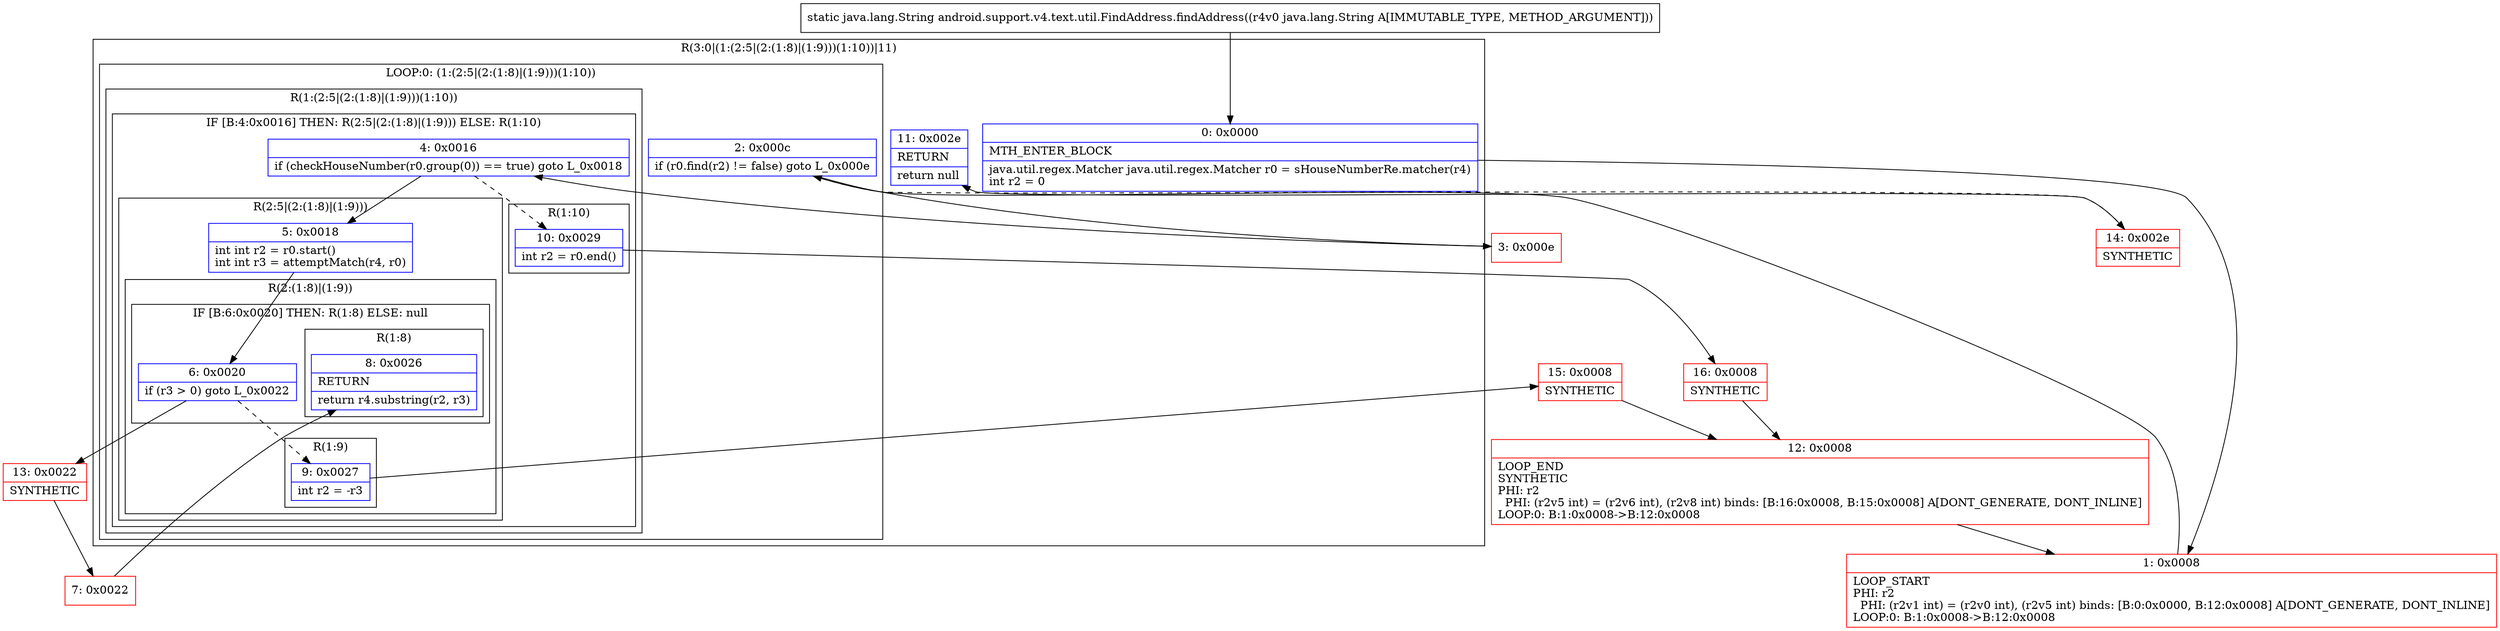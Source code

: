 digraph "CFG forandroid.support.v4.text.util.FindAddress.findAddress(Ljava\/lang\/String;)Ljava\/lang\/String;" {
subgraph cluster_Region_1306996479 {
label = "R(3:0|(1:(2:5|(2:(1:8)|(1:9)))(1:10))|11)";
node [shape=record,color=blue];
Node_0 [shape=record,label="{0\:\ 0x0000|MTH_ENTER_BLOCK\l|java.util.regex.Matcher java.util.regex.Matcher r0 = sHouseNumberRe.matcher(r4)\lint r2 = 0\l}"];
subgraph cluster_LoopRegion_2066562444 {
label = "LOOP:0: (1:(2:5|(2:(1:8)|(1:9)))(1:10))";
node [shape=record,color=blue];
Node_2 [shape=record,label="{2\:\ 0x000c|if (r0.find(r2) != false) goto L_0x000e\l}"];
subgraph cluster_Region_1243102754 {
label = "R(1:(2:5|(2:(1:8)|(1:9)))(1:10))";
node [shape=record,color=blue];
subgraph cluster_IfRegion_1864014209 {
label = "IF [B:4:0x0016] THEN: R(2:5|(2:(1:8)|(1:9))) ELSE: R(1:10)";
node [shape=record,color=blue];
Node_4 [shape=record,label="{4\:\ 0x0016|if (checkHouseNumber(r0.group(0)) == true) goto L_0x0018\l}"];
subgraph cluster_Region_1320649947 {
label = "R(2:5|(2:(1:8)|(1:9)))";
node [shape=record,color=blue];
Node_5 [shape=record,label="{5\:\ 0x0018|int int r2 = r0.start()\lint int r3 = attemptMatch(r4, r0)\l}"];
subgraph cluster_Region_236696910 {
label = "R(2:(1:8)|(1:9))";
node [shape=record,color=blue];
subgraph cluster_IfRegion_1636748613 {
label = "IF [B:6:0x0020] THEN: R(1:8) ELSE: null";
node [shape=record,color=blue];
Node_6 [shape=record,label="{6\:\ 0x0020|if (r3 \> 0) goto L_0x0022\l}"];
subgraph cluster_Region_334303935 {
label = "R(1:8)";
node [shape=record,color=blue];
Node_8 [shape=record,label="{8\:\ 0x0026|RETURN\l|return r4.substring(r2, r3)\l}"];
}
}
subgraph cluster_Region_671105199 {
label = "R(1:9)";
node [shape=record,color=blue];
Node_9 [shape=record,label="{9\:\ 0x0027|int r2 = \-r3\l}"];
}
}
}
subgraph cluster_Region_986958628 {
label = "R(1:10)";
node [shape=record,color=blue];
Node_10 [shape=record,label="{10\:\ 0x0029|int r2 = r0.end()\l}"];
}
}
}
}
Node_11 [shape=record,label="{11\:\ 0x002e|RETURN\l|return null\l}"];
}
Node_1 [shape=record,color=red,label="{1\:\ 0x0008|LOOP_START\lPHI: r2 \l  PHI: (r2v1 int) = (r2v0 int), (r2v5 int) binds: [B:0:0x0000, B:12:0x0008] A[DONT_GENERATE, DONT_INLINE]\lLOOP:0: B:1:0x0008\-\>B:12:0x0008\l}"];
Node_3 [shape=record,color=red,label="{3\:\ 0x000e}"];
Node_7 [shape=record,color=red,label="{7\:\ 0x0022}"];
Node_12 [shape=record,color=red,label="{12\:\ 0x0008|LOOP_END\lSYNTHETIC\lPHI: r2 \l  PHI: (r2v5 int) = (r2v6 int), (r2v8 int) binds: [B:16:0x0008, B:15:0x0008] A[DONT_GENERATE, DONT_INLINE]\lLOOP:0: B:1:0x0008\-\>B:12:0x0008\l}"];
Node_13 [shape=record,color=red,label="{13\:\ 0x0022|SYNTHETIC\l}"];
Node_14 [shape=record,color=red,label="{14\:\ 0x002e|SYNTHETIC\l}"];
Node_15 [shape=record,color=red,label="{15\:\ 0x0008|SYNTHETIC\l}"];
Node_16 [shape=record,color=red,label="{16\:\ 0x0008|SYNTHETIC\l}"];
MethodNode[shape=record,label="{static java.lang.String android.support.v4.text.util.FindAddress.findAddress((r4v0 java.lang.String A[IMMUTABLE_TYPE, METHOD_ARGUMENT])) }"];
MethodNode -> Node_0;
Node_0 -> Node_1;
Node_2 -> Node_3;
Node_2 -> Node_14[style=dashed];
Node_4 -> Node_5;
Node_4 -> Node_10[style=dashed];
Node_5 -> Node_6;
Node_6 -> Node_9[style=dashed];
Node_6 -> Node_13;
Node_9 -> Node_15;
Node_10 -> Node_16;
Node_1 -> Node_2;
Node_3 -> Node_4;
Node_7 -> Node_8;
Node_12 -> Node_1;
Node_13 -> Node_7;
Node_14 -> Node_11;
Node_15 -> Node_12;
Node_16 -> Node_12;
}


